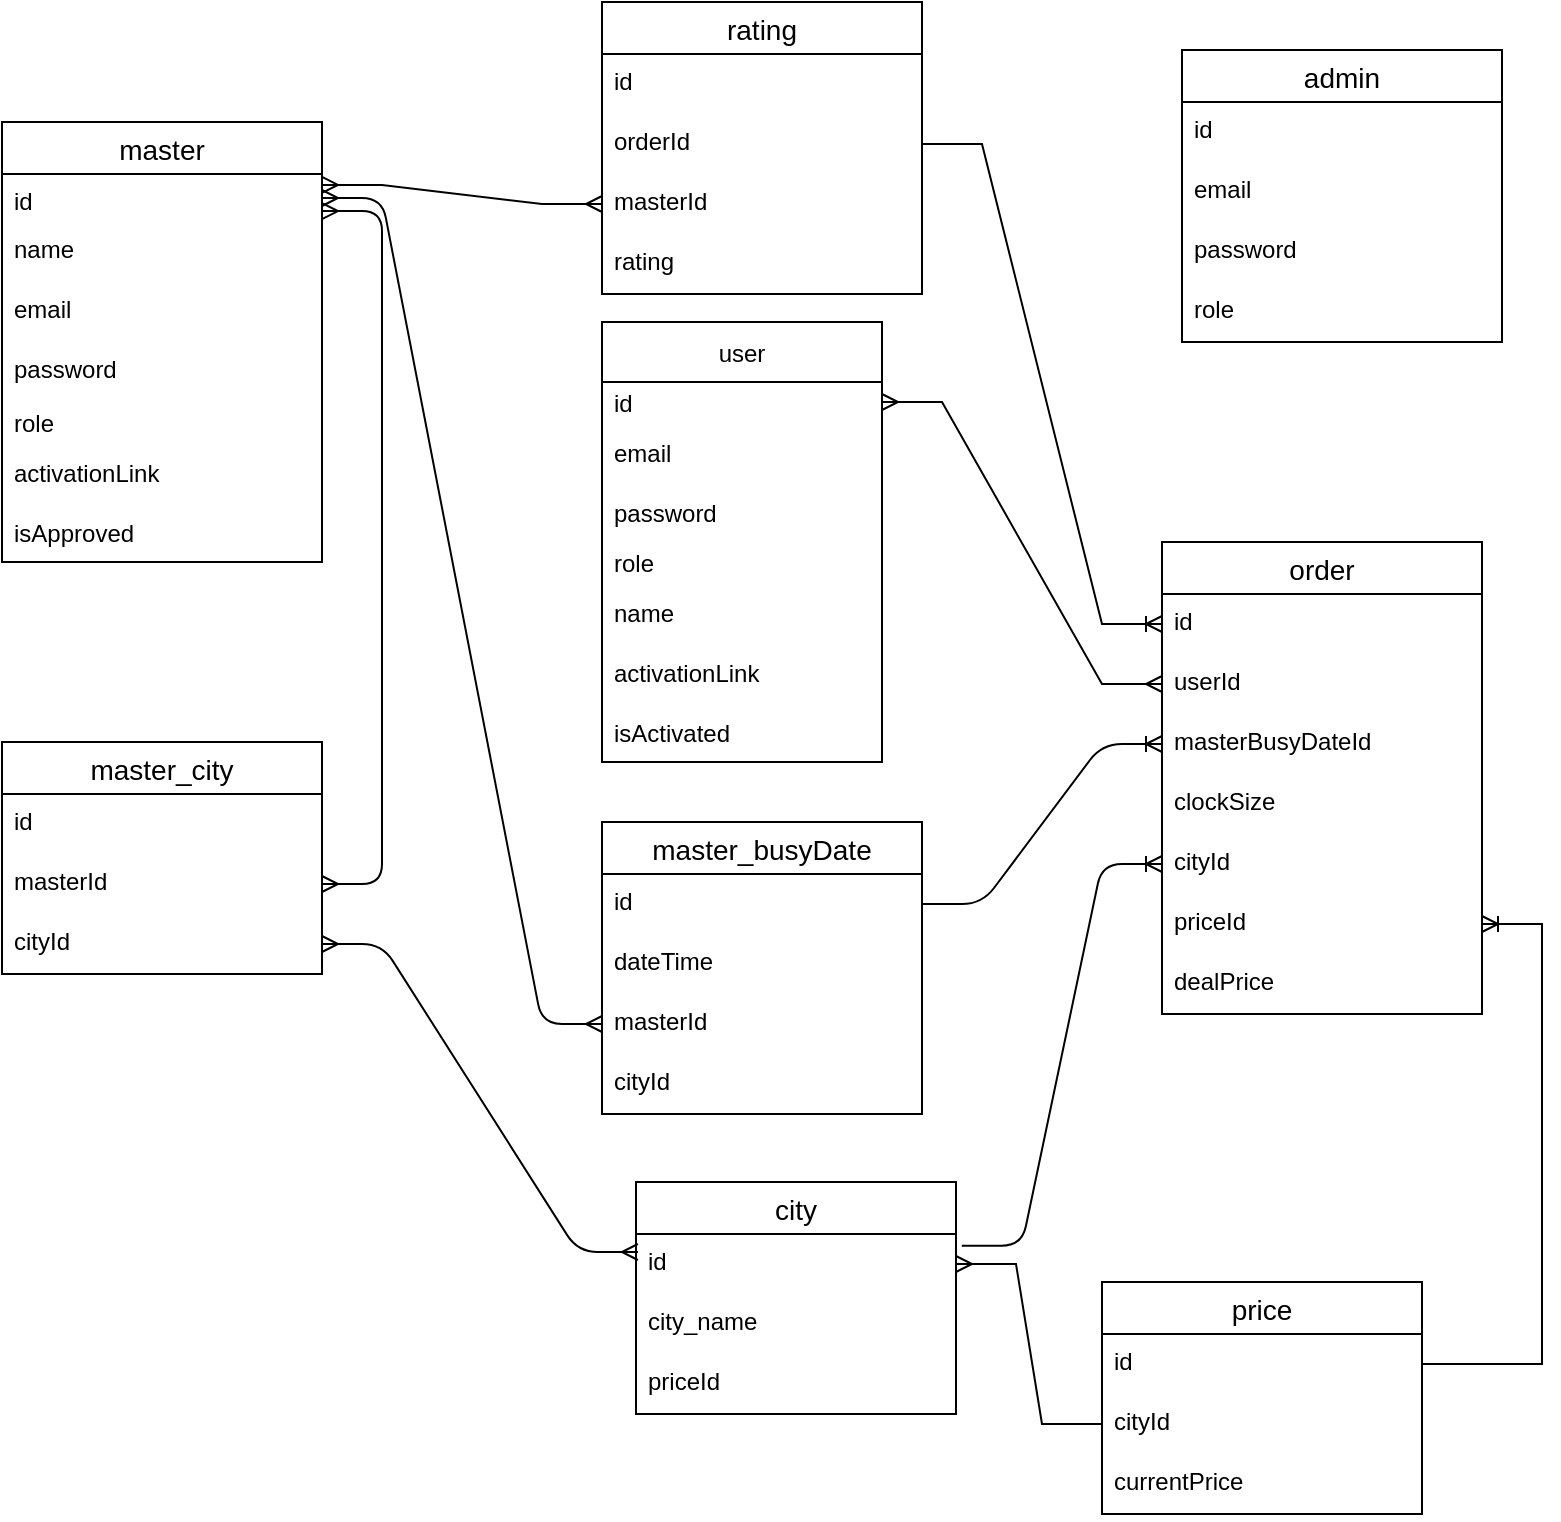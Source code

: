 <mxfile version="17.2.1" type="device"><diagram id="Km5sdBQbZXLaLuEUPubx" name="Page-1"><mxGraphModel dx="1747" dy="513" grid="1" gridSize="10" guides="1" tooltips="1" connect="1" arrows="1" fold="1" page="1" pageScale="1" pageWidth="827" pageHeight="1169" math="0" shadow="0"><root><mxCell id="0"/><mxCell id="1" parent="0"/><mxCell id="LagATk81qYeBRammV15t-1" value="master" style="swimlane;fontStyle=0;childLayout=stackLayout;horizontal=1;startSize=26;horizontalStack=0;resizeParent=1;resizeParentMax=0;resizeLast=0;collapsible=1;marginBottom=0;align=center;fontSize=14;" parent="1" vertex="1"><mxGeometry x="-810" y="350" width="160" height="220" as="geometry"/></mxCell><mxCell id="LagATk81qYeBRammV15t-2" value="id" style="text;strokeColor=none;fillColor=none;spacingLeft=4;spacingRight=4;overflow=hidden;rotatable=0;points=[[0,0.5],[1,0.5]];portConstraint=eastwest;fontSize=12;" parent="LagATk81qYeBRammV15t-1" vertex="1"><mxGeometry y="26" width="160" height="24" as="geometry"/></mxCell><mxCell id="LagATk81qYeBRammV15t-3" value="name" style="text;strokeColor=none;fillColor=none;spacingLeft=4;spacingRight=4;overflow=hidden;rotatable=0;points=[[0,0.5],[1,0.5]];portConstraint=eastwest;fontSize=12;" parent="LagATk81qYeBRammV15t-1" vertex="1"><mxGeometry y="50" width="160" height="30" as="geometry"/></mxCell><mxCell id="LagATk81qYeBRammV15t-4" value="email" style="text;strokeColor=none;fillColor=none;spacingLeft=4;spacingRight=4;overflow=hidden;rotatable=0;points=[[0,0.5],[1,0.5]];portConstraint=eastwest;fontSize=12;" parent="LagATk81qYeBRammV15t-1" vertex="1"><mxGeometry y="80" width="160" height="30" as="geometry"/></mxCell><mxCell id="7sd0p4CGXjWwIsHKb226-1" value="password" style="text;strokeColor=none;fillColor=none;spacingLeft=4;spacingRight=4;overflow=hidden;rotatable=0;points=[[0,0.5],[1,0.5]];portConstraint=eastwest;fontSize=12;" vertex="1" parent="LagATk81qYeBRammV15t-1"><mxGeometry y="110" width="160" height="30" as="geometry"/></mxCell><mxCell id="7sd0p4CGXjWwIsHKb226-2" value="role" style="text;strokeColor=none;fillColor=none;align=left;verticalAlign=middle;spacingLeft=4;spacingRight=4;overflow=hidden;points=[[0,0.5],[1,0.5]];portConstraint=eastwest;rotatable=0;" vertex="1" parent="LagATk81qYeBRammV15t-1"><mxGeometry y="140" width="160" height="20" as="geometry"/></mxCell><mxCell id="OTWfgIsKt74Xl1Oh6786-1" value="activationLink" style="text;strokeColor=none;fillColor=none;align=left;verticalAlign=middle;spacingLeft=4;spacingRight=4;overflow=hidden;points=[[0,0.5],[1,0.5]];portConstraint=eastwest;rotatable=0;" parent="LagATk81qYeBRammV15t-1" vertex="1"><mxGeometry y="160" width="160" height="30" as="geometry"/></mxCell><mxCell id="7sd0p4CGXjWwIsHKb226-3" value="isApproved" style="text;strokeColor=none;fillColor=none;align=left;verticalAlign=middle;spacingLeft=4;spacingRight=4;overflow=hidden;points=[[0,0.5],[1,0.5]];portConstraint=eastwest;rotatable=0;" vertex="1" parent="LagATk81qYeBRammV15t-1"><mxGeometry y="190" width="160" height="30" as="geometry"/></mxCell><mxCell id="LagATk81qYeBRammV15t-5" value="city" style="swimlane;fontStyle=0;childLayout=stackLayout;horizontal=1;startSize=26;horizontalStack=0;resizeParent=1;resizeParentMax=0;resizeLast=0;collapsible=1;marginBottom=0;align=center;fontSize=14;" parent="1" vertex="1"><mxGeometry x="-493" y="880" width="160" height="116" as="geometry"/></mxCell><mxCell id="LagATk81qYeBRammV15t-6" value="id" style="text;strokeColor=none;fillColor=none;spacingLeft=4;spacingRight=4;overflow=hidden;rotatable=0;points=[[0,0.5],[1,0.5]];portConstraint=eastwest;fontSize=12;" parent="LagATk81qYeBRammV15t-5" vertex="1"><mxGeometry y="26" width="160" height="30" as="geometry"/></mxCell><mxCell id="LagATk81qYeBRammV15t-7" value="city_name" style="text;strokeColor=none;fillColor=none;spacingLeft=4;spacingRight=4;overflow=hidden;rotatable=0;points=[[0,0.5],[1,0.5]];portConstraint=eastwest;fontSize=12;" parent="LagATk81qYeBRammV15t-5" vertex="1"><mxGeometry y="56" width="160" height="30" as="geometry"/></mxCell><mxCell id="7sd0p4CGXjWwIsHKb226-12" value="priceId" style="text;strokeColor=none;fillColor=none;spacingLeft=4;spacingRight=4;overflow=hidden;rotatable=0;points=[[0,0.5],[1,0.5]];portConstraint=eastwest;fontSize=12;" vertex="1" parent="LagATk81qYeBRammV15t-5"><mxGeometry y="86" width="160" height="30" as="geometry"/></mxCell><mxCell id="LagATk81qYeBRammV15t-20" value="admin" style="swimlane;fontStyle=0;childLayout=stackLayout;horizontal=1;startSize=26;horizontalStack=0;resizeParent=1;resizeParentMax=0;resizeLast=0;collapsible=1;marginBottom=0;align=center;fontSize=14;" parent="1" vertex="1"><mxGeometry x="-220" y="314" width="160" height="146" as="geometry"/></mxCell><mxCell id="LagATk81qYeBRammV15t-21" value="id" style="text;strokeColor=none;fillColor=none;spacingLeft=4;spacingRight=4;overflow=hidden;rotatable=0;points=[[0,0.5],[1,0.5]];portConstraint=eastwest;fontSize=12;" parent="LagATk81qYeBRammV15t-20" vertex="1"><mxGeometry y="26" width="160" height="30" as="geometry"/></mxCell><mxCell id="LagATk81qYeBRammV15t-22" value="email" style="text;strokeColor=none;fillColor=none;spacingLeft=4;spacingRight=4;overflow=hidden;rotatable=0;points=[[0,0.5],[1,0.5]];portConstraint=eastwest;fontSize=12;" parent="LagATk81qYeBRammV15t-20" vertex="1"><mxGeometry y="56" width="160" height="30" as="geometry"/></mxCell><mxCell id="LagATk81qYeBRammV15t-24" value="password" style="text;strokeColor=none;fillColor=none;spacingLeft=4;spacingRight=4;overflow=hidden;rotatable=0;points=[[0,0.5],[1,0.5]];portConstraint=eastwest;fontSize=12;" parent="LagATk81qYeBRammV15t-20" vertex="1"><mxGeometry y="86" width="160" height="30" as="geometry"/></mxCell><mxCell id="LagATk81qYeBRammV15t-23" value="role" style="text;strokeColor=none;fillColor=none;spacingLeft=4;spacingRight=4;overflow=hidden;rotatable=0;points=[[0,0.5],[1,0.5]];portConstraint=eastwest;fontSize=12;" parent="LagATk81qYeBRammV15t-20" vertex="1"><mxGeometry y="116" width="160" height="30" as="geometry"/></mxCell><mxCell id="LagATk81qYeBRammV15t-25" value="order" style="swimlane;fontStyle=0;childLayout=stackLayout;horizontal=1;startSize=26;horizontalStack=0;resizeParent=1;resizeParentMax=0;resizeLast=0;collapsible=1;marginBottom=0;align=center;fontSize=14;" parent="1" vertex="1"><mxGeometry x="-230" y="560" width="160" height="236" as="geometry"/></mxCell><mxCell id="LagATk81qYeBRammV15t-26" value="id" style="text;strokeColor=none;fillColor=none;spacingLeft=4;spacingRight=4;overflow=hidden;rotatable=0;points=[[0,0.5],[1,0.5]];portConstraint=eastwest;fontSize=12;" parent="LagATk81qYeBRammV15t-25" vertex="1"><mxGeometry y="26" width="160" height="30" as="geometry"/></mxCell><mxCell id="LagATk81qYeBRammV15t-30" value="userId" style="text;strokeColor=none;fillColor=none;spacingLeft=4;spacingRight=4;overflow=hidden;rotatable=0;points=[[0,0.5],[1,0.5]];portConstraint=eastwest;fontSize=12;" parent="LagATk81qYeBRammV15t-25" vertex="1"><mxGeometry y="56" width="160" height="30" as="geometry"/></mxCell><mxCell id="LagATk81qYeBRammV15t-61" value="masterBusyDateId" style="text;strokeColor=none;fillColor=none;spacingLeft=4;spacingRight=4;overflow=hidden;rotatable=0;points=[[0,0.5],[1,0.5]];portConstraint=eastwest;fontSize=12;" parent="LagATk81qYeBRammV15t-25" vertex="1"><mxGeometry y="86" width="160" height="30" as="geometry"/></mxCell><mxCell id="LagATk81qYeBRammV15t-28" value="clockSize" style="text;strokeColor=none;fillColor=none;spacingLeft=4;spacingRight=4;overflow=hidden;rotatable=0;points=[[0,0.5],[1,0.5]];portConstraint=eastwest;fontSize=12;" parent="LagATk81qYeBRammV15t-25" vertex="1"><mxGeometry y="116" width="160" height="30" as="geometry"/></mxCell><mxCell id="LagATk81qYeBRammV15t-66" value="cityId" style="text;strokeColor=none;fillColor=none;spacingLeft=4;spacingRight=4;overflow=hidden;rotatable=0;points=[[0,0.5],[1,0.5]];portConstraint=eastwest;fontSize=12;" parent="LagATk81qYeBRammV15t-25" vertex="1"><mxGeometry y="146" width="160" height="30" as="geometry"/></mxCell><mxCell id="7sd0p4CGXjWwIsHKb226-13" value="priceId" style="text;strokeColor=none;fillColor=none;spacingLeft=4;spacingRight=4;overflow=hidden;rotatable=0;points=[[0,0.5],[1,0.5]];portConstraint=eastwest;fontSize=12;" vertex="1" parent="LagATk81qYeBRammV15t-25"><mxGeometry y="176" width="160" height="30" as="geometry"/></mxCell><mxCell id="7sd0p4CGXjWwIsHKb226-14" value="dealPrice" style="text;strokeColor=none;fillColor=none;spacingLeft=4;spacingRight=4;overflow=hidden;rotatable=0;points=[[0,0.5],[1,0.5]];portConstraint=eastwest;fontSize=12;" vertex="1" parent="LagATk81qYeBRammV15t-25"><mxGeometry y="206" width="160" height="30" as="geometry"/></mxCell><mxCell id="LagATk81qYeBRammV15t-44" value="master_busyDate" style="swimlane;fontStyle=0;childLayout=stackLayout;horizontal=1;startSize=26;horizontalStack=0;resizeParent=1;resizeParentMax=0;resizeLast=0;collapsible=1;marginBottom=0;align=center;fontSize=14;" parent="1" vertex="1"><mxGeometry x="-510" y="700" width="160" height="146" as="geometry"/></mxCell><mxCell id="LagATk81qYeBRammV15t-45" value="id" style="text;strokeColor=none;fillColor=none;spacingLeft=4;spacingRight=4;overflow=hidden;rotatable=0;points=[[0,0.5],[1,0.5]];portConstraint=eastwest;fontSize=12;" parent="LagATk81qYeBRammV15t-44" vertex="1"><mxGeometry y="26" width="160" height="30" as="geometry"/></mxCell><mxCell id="LagATk81qYeBRammV15t-47" value="dateTime" style="text;strokeColor=none;fillColor=none;spacingLeft=4;spacingRight=4;overflow=hidden;rotatable=0;points=[[0,0.5],[1,0.5]];portConstraint=eastwest;fontSize=12;" parent="LagATk81qYeBRammV15t-44" vertex="1"><mxGeometry y="56" width="160" height="30" as="geometry"/></mxCell><mxCell id="LagATk81qYeBRammV15t-46" value="masterId" style="text;strokeColor=none;fillColor=none;spacingLeft=4;spacingRight=4;overflow=hidden;rotatable=0;points=[[0,0.5],[1,0.5]];portConstraint=eastwest;fontSize=12;" parent="LagATk81qYeBRammV15t-44" vertex="1"><mxGeometry y="86" width="160" height="30" as="geometry"/></mxCell><mxCell id="t69c64nsveHbLds29EnE-1" value="cityId" style="text;strokeColor=none;fillColor=none;spacingLeft=4;spacingRight=4;overflow=hidden;rotatable=0;points=[[0,0.5],[1,0.5]];portConstraint=eastwest;fontSize=12;" parent="LagATk81qYeBRammV15t-44" vertex="1"><mxGeometry y="116" width="160" height="30" as="geometry"/></mxCell><mxCell id="LagATk81qYeBRammV15t-51" value="master_city" style="swimlane;fontStyle=0;childLayout=stackLayout;horizontal=1;startSize=26;horizontalStack=0;resizeParent=1;resizeParentMax=0;resizeLast=0;collapsible=1;marginBottom=0;align=center;fontSize=14;" parent="1" vertex="1"><mxGeometry x="-810" y="660" width="160" height="116" as="geometry"/></mxCell><mxCell id="LagATk81qYeBRammV15t-52" value="id" style="text;strokeColor=none;fillColor=none;spacingLeft=4;spacingRight=4;overflow=hidden;rotatable=0;points=[[0,0.5],[1,0.5]];portConstraint=eastwest;fontSize=12;" parent="LagATk81qYeBRammV15t-51" vertex="1"><mxGeometry y="26" width="160" height="30" as="geometry"/></mxCell><mxCell id="LagATk81qYeBRammV15t-53" value="masterId" style="text;strokeColor=none;fillColor=none;spacingLeft=4;spacingRight=4;overflow=hidden;rotatable=0;points=[[0,0.5],[1,0.5]];portConstraint=eastwest;fontSize=12;" parent="LagATk81qYeBRammV15t-51" vertex="1"><mxGeometry y="56" width="160" height="30" as="geometry"/></mxCell><mxCell id="LagATk81qYeBRammV15t-54" value="cityId" style="text;strokeColor=none;fillColor=none;spacingLeft=4;spacingRight=4;overflow=hidden;rotatable=0;points=[[0,0.5],[1,0.5]];portConstraint=eastwest;fontSize=12;" parent="LagATk81qYeBRammV15t-51" vertex="1"><mxGeometry y="86" width="160" height="30" as="geometry"/></mxCell><mxCell id="LagATk81qYeBRammV15t-56" value="" style="edgeStyle=entityRelationEdgeStyle;fontSize=12;html=1;endArrow=ERmany;startArrow=ERmany;exitX=1;exitY=0.5;exitDx=0;exitDy=0;entryX=1;entryY=0.773;entryDx=0;entryDy=0;entryPerimeter=0;" parent="1" source="LagATk81qYeBRammV15t-53" target="LagATk81qYeBRammV15t-2" edge="1"><mxGeometry width="100" height="100" relative="1" as="geometry"><mxPoint x="-570" y="611" as="sourcePoint"/><mxPoint x="-590" y="533" as="targetPoint"/></mxGeometry></mxCell><mxCell id="LagATk81qYeBRammV15t-58" value="" style="edgeStyle=entityRelationEdgeStyle;fontSize=12;html=1;endArrow=ERmany;startArrow=ERmany;exitX=1;exitY=0.5;exitDx=0;exitDy=0;entryX=0.006;entryY=0.3;entryDx=0;entryDy=0;entryPerimeter=0;" parent="1" source="LagATk81qYeBRammV15t-54" target="LagATk81qYeBRammV15t-6" edge="1"><mxGeometry width="100" height="100" relative="1" as="geometry"><mxPoint x="-640" y="741" as="sourcePoint"/><mxPoint x="-569.36" y="618.8" as="targetPoint"/></mxGeometry></mxCell><mxCell id="LagATk81qYeBRammV15t-62" value="" style="edgeStyle=entityRelationEdgeStyle;fontSize=12;html=1;endArrow=ERoneToMany;entryX=0;entryY=0.5;entryDx=0;entryDy=0;exitX=1;exitY=0.5;exitDx=0;exitDy=0;" parent="1" source="LagATk81qYeBRammV15t-45" target="LagATk81qYeBRammV15t-61" edge="1"><mxGeometry width="100" height="100" relative="1" as="geometry"><mxPoint x="-330" y="381" as="sourcePoint"/><mxPoint x="-350" y="730" as="targetPoint"/></mxGeometry></mxCell><mxCell id="LagATk81qYeBRammV15t-67" value="" style="edgeStyle=entityRelationEdgeStyle;fontSize=12;html=1;endArrow=ERoneToMany;exitX=1.018;exitY=0.196;exitDx=0;exitDy=0;entryX=0;entryY=0.5;entryDx=0;entryDy=0;exitPerimeter=0;" parent="1" source="LagATk81qYeBRammV15t-6" target="LagATk81qYeBRammV15t-66" edge="1"><mxGeometry width="100" height="100" relative="1" as="geometry"><mxPoint x="-1040" y="461.0" as="sourcePoint"/><mxPoint x="-290" y="890" as="targetPoint"/></mxGeometry></mxCell><mxCell id="gXaEAFQlcX17_GhIS_Zd-1" value="" style="edgeStyle=entityRelationEdgeStyle;fontSize=12;html=1;endArrow=ERmany;startArrow=ERmany;entryX=0;entryY=0.5;entryDx=0;entryDy=0;exitX=1;exitY=0.5;exitDx=0;exitDy=0;" parent="1" source="LagATk81qYeBRammV15t-2" target="LagATk81qYeBRammV15t-46" edge="1"><mxGeometry width="100" height="100" relative="1" as="geometry"><mxPoint x="-650" y="490" as="sourcePoint"/><mxPoint x="-520" y="450" as="targetPoint"/></mxGeometry></mxCell><mxCell id="k7DJNvs6-Vu0q2moH2la-4" value="user" style="swimlane;fontStyle=0;childLayout=stackLayout;horizontal=1;startSize=30;horizontalStack=0;resizeParent=1;resizeParentMax=0;resizeLast=0;collapsible=1;marginBottom=0;" parent="1" vertex="1"><mxGeometry x="-510" y="450" width="140" height="220" as="geometry"/></mxCell><mxCell id="k7DJNvs6-Vu0q2moH2la-5" value="id" style="text;strokeColor=none;fillColor=none;align=left;verticalAlign=middle;spacingLeft=4;spacingRight=4;overflow=hidden;points=[[0,0.5],[1,0.5]];portConstraint=eastwest;rotatable=0;" parent="k7DJNvs6-Vu0q2moH2la-4" vertex="1"><mxGeometry y="30" width="140" height="20" as="geometry"/></mxCell><mxCell id="k7DJNvs6-Vu0q2moH2la-6" value="email" style="text;strokeColor=none;fillColor=none;align=left;verticalAlign=middle;spacingLeft=4;spacingRight=4;overflow=hidden;points=[[0,0.5],[1,0.5]];portConstraint=eastwest;rotatable=0;" parent="k7DJNvs6-Vu0q2moH2la-4" vertex="1"><mxGeometry y="50" width="140" height="30" as="geometry"/></mxCell><mxCell id="OTWfgIsKt74Xl1Oh6786-2" value="password" style="text;strokeColor=none;fillColor=none;align=left;verticalAlign=middle;spacingLeft=4;spacingRight=4;overflow=hidden;points=[[0,0.5],[1,0.5]];portConstraint=eastwest;rotatable=0;" parent="k7DJNvs6-Vu0q2moH2la-4" vertex="1"><mxGeometry y="80" width="140" height="30" as="geometry"/></mxCell><mxCell id="k7DJNvs6-Vu0q2moH2la-7" value="role" style="text;strokeColor=none;fillColor=none;align=left;verticalAlign=middle;spacingLeft=4;spacingRight=4;overflow=hidden;points=[[0,0.5],[1,0.5]];portConstraint=eastwest;rotatable=0;" parent="k7DJNvs6-Vu0q2moH2la-4" vertex="1"><mxGeometry y="110" width="140" height="20" as="geometry"/></mxCell><mxCell id="k7DJNvs6-Vu0q2moH2la-9" value="name" style="text;strokeColor=none;fillColor=none;align=left;verticalAlign=middle;spacingLeft=4;spacingRight=4;overflow=hidden;points=[[0,0.5],[1,0.5]];portConstraint=eastwest;rotatable=0;" parent="k7DJNvs6-Vu0q2moH2la-4" vertex="1"><mxGeometry y="130" width="140" height="30" as="geometry"/></mxCell><mxCell id="7sd0p4CGXjWwIsHKb226-5" value="activationLink" style="text;strokeColor=none;fillColor=none;align=left;verticalAlign=middle;spacingLeft=4;spacingRight=4;overflow=hidden;points=[[0,0.5],[1,0.5]];portConstraint=eastwest;rotatable=0;" vertex="1" parent="k7DJNvs6-Vu0q2moH2la-4"><mxGeometry y="160" width="140" height="30" as="geometry"/></mxCell><mxCell id="OTWfgIsKt74Xl1Oh6786-3" value="isActivated" style="text;strokeColor=none;fillColor=none;align=left;verticalAlign=middle;spacingLeft=4;spacingRight=4;overflow=hidden;points=[[0,0.5],[1,0.5]];portConstraint=eastwest;rotatable=0;" parent="k7DJNvs6-Vu0q2moH2la-4" vertex="1"><mxGeometry y="190" width="140" height="30" as="geometry"/></mxCell><mxCell id="k7DJNvs6-Vu0q2moH2la-10" value="" style="edgeStyle=entityRelationEdgeStyle;fontSize=12;html=1;endArrow=ERmany;startArrow=ERmany;rounded=0;exitX=0;exitY=0.5;exitDx=0;exitDy=0;entryX=1;entryY=0.5;entryDx=0;entryDy=0;" parent="1" source="LagATk81qYeBRammV15t-30" target="k7DJNvs6-Vu0q2moH2la-5" edge="1"><mxGeometry width="100" height="100" relative="1" as="geometry"><mxPoint x="-550" y="680" as="sourcePoint"/><mxPoint x="-450" y="580" as="targetPoint"/></mxGeometry></mxCell><mxCell id="k7DJNvs6-Vu0q2moH2la-13" value="rating" style="swimlane;fontStyle=0;childLayout=stackLayout;horizontal=1;startSize=26;horizontalStack=0;resizeParent=1;resizeParentMax=0;resizeLast=0;collapsible=1;marginBottom=0;align=center;fontSize=14;" parent="1" vertex="1"><mxGeometry x="-510" y="290" width="160" height="146" as="geometry"/></mxCell><mxCell id="k7DJNvs6-Vu0q2moH2la-14" value="id" style="text;strokeColor=none;fillColor=none;spacingLeft=4;spacingRight=4;overflow=hidden;rotatable=0;points=[[0,0.5],[1,0.5]];portConstraint=eastwest;fontSize=12;" parent="k7DJNvs6-Vu0q2moH2la-13" vertex="1"><mxGeometry y="26" width="160" height="30" as="geometry"/></mxCell><mxCell id="k7DJNvs6-Vu0q2moH2la-15" value="orderId" style="text;strokeColor=none;fillColor=none;spacingLeft=4;spacingRight=4;overflow=hidden;rotatable=0;points=[[0,0.5],[1,0.5]];portConstraint=eastwest;fontSize=12;" parent="k7DJNvs6-Vu0q2moH2la-13" vertex="1"><mxGeometry y="56" width="160" height="30" as="geometry"/></mxCell><mxCell id="k7DJNvs6-Vu0q2moH2la-16" value="masterId" style="text;strokeColor=none;fillColor=none;spacingLeft=4;spacingRight=4;overflow=hidden;rotatable=0;points=[[0,0.5],[1,0.5]];portConstraint=eastwest;fontSize=12;" parent="k7DJNvs6-Vu0q2moH2la-13" vertex="1"><mxGeometry y="86" width="160" height="30" as="geometry"/></mxCell><mxCell id="k7DJNvs6-Vu0q2moH2la-19" value="rating" style="text;strokeColor=none;fillColor=none;spacingLeft=4;spacingRight=4;overflow=hidden;rotatable=0;points=[[0,0.5],[1,0.5]];portConstraint=eastwest;fontSize=12;" parent="k7DJNvs6-Vu0q2moH2la-13" vertex="1"><mxGeometry y="116" width="160" height="30" as="geometry"/></mxCell><mxCell id="k7DJNvs6-Vu0q2moH2la-18" value="" style="edgeStyle=entityRelationEdgeStyle;fontSize=12;html=1;endArrow=ERmany;startArrow=ERmany;rounded=0;exitX=1;exitY=0.227;exitDx=0;exitDy=0;exitPerimeter=0;" parent="1" source="LagATk81qYeBRammV15t-2" target="k7DJNvs6-Vu0q2moH2la-16" edge="1"><mxGeometry width="100" height="100" relative="1" as="geometry"><mxPoint x="-650" y="430" as="sourcePoint"/><mxPoint x="-450" y="580" as="targetPoint"/></mxGeometry></mxCell><mxCell id="k7DJNvs6-Vu0q2moH2la-25" value="" style="edgeStyle=entityRelationEdgeStyle;fontSize=12;html=1;endArrow=ERoneToMany;rounded=0;exitX=1;exitY=0.5;exitDx=0;exitDy=0;" parent="1" source="k7DJNvs6-Vu0q2moH2la-15" target="LagATk81qYeBRammV15t-26" edge="1"><mxGeometry width="100" height="100" relative="1" as="geometry"><mxPoint x="-680" y="720" as="sourcePoint"/><mxPoint x="-580" y="620" as="targetPoint"/></mxGeometry></mxCell><mxCell id="7sd0p4CGXjWwIsHKb226-8" value="price" style="swimlane;fontStyle=0;childLayout=stackLayout;horizontal=1;startSize=26;horizontalStack=0;resizeParent=1;resizeParentMax=0;resizeLast=0;collapsible=1;marginBottom=0;align=center;fontSize=14;" vertex="1" parent="1"><mxGeometry x="-260" y="930" width="160" height="116" as="geometry"/></mxCell><mxCell id="7sd0p4CGXjWwIsHKb226-9" value="id" style="text;strokeColor=none;fillColor=none;spacingLeft=4;spacingRight=4;overflow=hidden;rotatable=0;points=[[0,0.5],[1,0.5]];portConstraint=eastwest;fontSize=12;" vertex="1" parent="7sd0p4CGXjWwIsHKb226-8"><mxGeometry y="26" width="160" height="30" as="geometry"/></mxCell><mxCell id="7sd0p4CGXjWwIsHKb226-10" value="cityId" style="text;strokeColor=none;fillColor=none;spacingLeft=4;spacingRight=4;overflow=hidden;rotatable=0;points=[[0,0.5],[1,0.5]];portConstraint=eastwest;fontSize=12;" vertex="1" parent="7sd0p4CGXjWwIsHKb226-8"><mxGeometry y="56" width="160" height="30" as="geometry"/></mxCell><mxCell id="7sd0p4CGXjWwIsHKb226-11" value="currentPrice" style="text;strokeColor=none;fillColor=none;spacingLeft=4;spacingRight=4;overflow=hidden;rotatable=0;points=[[0,0.5],[1,0.5]];portConstraint=eastwest;fontSize=12;" vertex="1" parent="7sd0p4CGXjWwIsHKb226-8"><mxGeometry y="86" width="160" height="30" as="geometry"/></mxCell><mxCell id="7sd0p4CGXjWwIsHKb226-17" value="" style="edgeStyle=entityRelationEdgeStyle;fontSize=12;html=1;endArrow=ERmany;rounded=0;exitX=0;exitY=0.5;exitDx=0;exitDy=0;entryX=1;entryY=0.5;entryDx=0;entryDy=0;" edge="1" parent="1" source="7sd0p4CGXjWwIsHKb226-10" target="LagATk81qYeBRammV15t-6"><mxGeometry width="100" height="100" relative="1" as="geometry"><mxPoint x="-440" y="950" as="sourcePoint"/><mxPoint x="-350" y="1030" as="targetPoint"/></mxGeometry></mxCell><mxCell id="7sd0p4CGXjWwIsHKb226-19" value="" style="edgeStyle=entityRelationEdgeStyle;fontSize=12;html=1;endArrow=ERoneToMany;rounded=0;exitX=1;exitY=0.5;exitDx=0;exitDy=0;" edge="1" parent="1" source="7sd0p4CGXjWwIsHKb226-9" target="7sd0p4CGXjWwIsHKb226-13"><mxGeometry width="100" height="100" relative="1" as="geometry"><mxPoint x="-440" y="950" as="sourcePoint"/><mxPoint x="-20" y="750" as="targetPoint"/></mxGeometry></mxCell></root></mxGraphModel></diagram></mxfile>